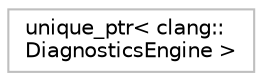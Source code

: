 digraph "Graphical Class Hierarchy"
{
 // LATEX_PDF_SIZE
  bgcolor="transparent";
  edge [fontname="Helvetica",fontsize="10",labelfontname="Helvetica",labelfontsize="10"];
  node [fontname="Helvetica",fontsize="10",shape=record];
  rankdir="LR";
  Node0 [label="unique_ptr\< clang::\lDiagnosticsEngine \>",height=0.2,width=0.4,color="grey75",tooltip=" "];
}

